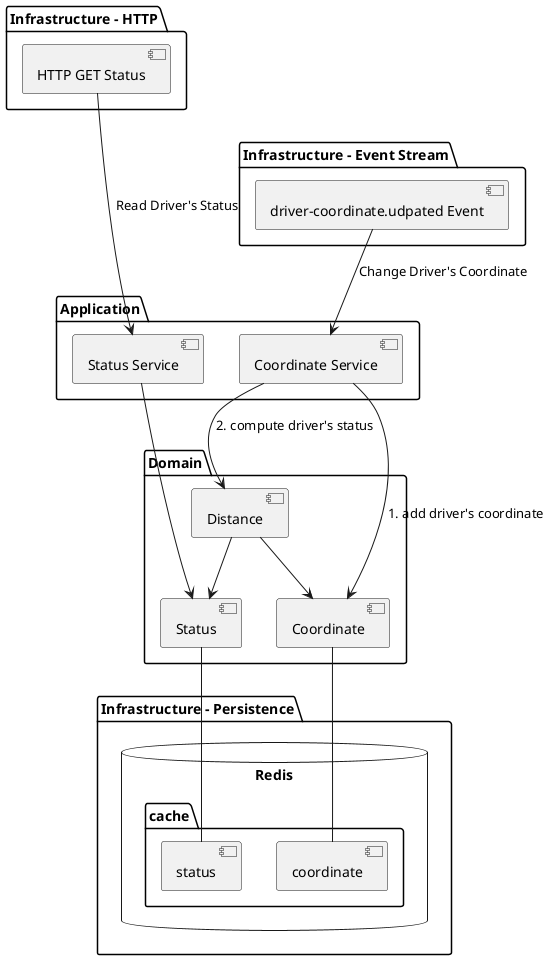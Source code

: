 @startuml
'https://plantuml.com/component-diagram

package "Infrastructure - HTTP" {
   [HTTP GET Status] as http_get_status
}

package "Infrastructure - Event Stream" {
   [driver-coordinate.udpated Event] as event_driver_coordinate
}

package "Application" {
    http_get_status ---> [Status Service] : Read Driver's Status
    event_driver_coordinate --> [Coordinate Service]: Change Driver's Coordinate
}

package "Domain" {
    [Coordinate]
    [Status]
    [Distance]

    [Status Service] --> [Status]
    [Coordinate Service] --> [Coordinate]: 1. add driver's coordinate
    [Coordinate Service] --> [Distance]: 2. compute driver's status

    [Distance] --> [Status]
    [Distance] --> [Coordinate]
}

package "Infrastructure - Persistence" {
     database "Redis" {
          folder "cache" {
            [status]
            [coordinate]
          }
}

[Status] -- [status]

[Coordinate] -- [coordinate]

@enduml